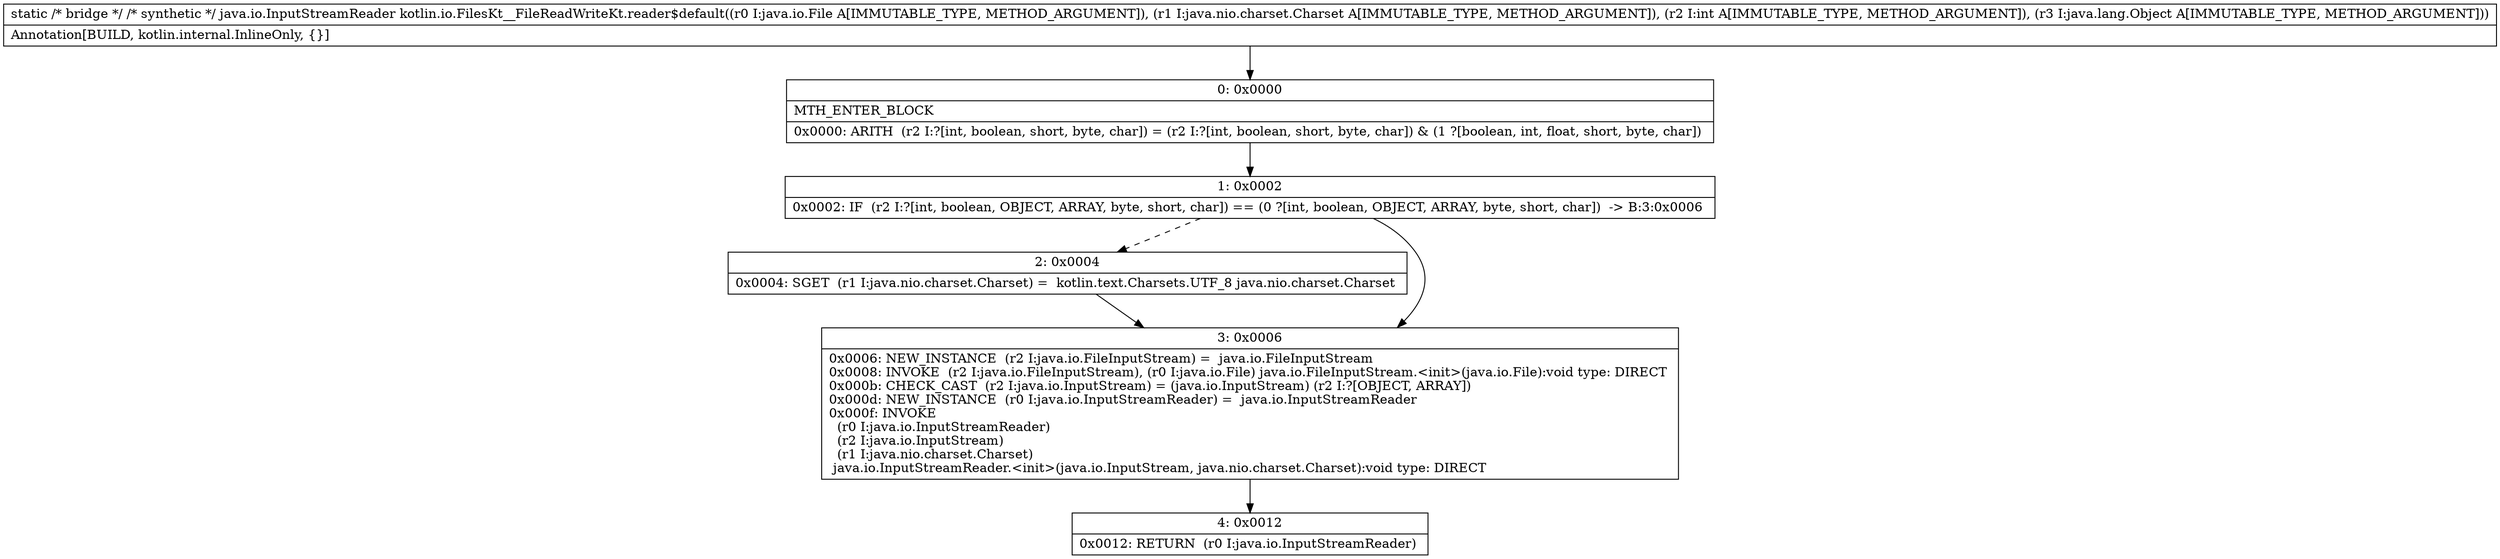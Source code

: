 digraph "CFG forkotlin.io.FilesKt__FileReadWriteKt.reader$default(Ljava\/io\/File;Ljava\/nio\/charset\/Charset;ILjava\/lang\/Object;)Ljava\/io\/InputStreamReader;" {
Node_0 [shape=record,label="{0\:\ 0x0000|MTH_ENTER_BLOCK\l|0x0000: ARITH  (r2 I:?[int, boolean, short, byte, char]) = (r2 I:?[int, boolean, short, byte, char]) & (1 ?[boolean, int, float, short, byte, char]) \l}"];
Node_1 [shape=record,label="{1\:\ 0x0002|0x0002: IF  (r2 I:?[int, boolean, OBJECT, ARRAY, byte, short, char]) == (0 ?[int, boolean, OBJECT, ARRAY, byte, short, char])  \-\> B:3:0x0006 \l}"];
Node_2 [shape=record,label="{2\:\ 0x0004|0x0004: SGET  (r1 I:java.nio.charset.Charset) =  kotlin.text.Charsets.UTF_8 java.nio.charset.Charset \l}"];
Node_3 [shape=record,label="{3\:\ 0x0006|0x0006: NEW_INSTANCE  (r2 I:java.io.FileInputStream) =  java.io.FileInputStream \l0x0008: INVOKE  (r2 I:java.io.FileInputStream), (r0 I:java.io.File) java.io.FileInputStream.\<init\>(java.io.File):void type: DIRECT \l0x000b: CHECK_CAST  (r2 I:java.io.InputStream) = (java.io.InputStream) (r2 I:?[OBJECT, ARRAY]) \l0x000d: NEW_INSTANCE  (r0 I:java.io.InputStreamReader) =  java.io.InputStreamReader \l0x000f: INVOKE  \l  (r0 I:java.io.InputStreamReader)\l  (r2 I:java.io.InputStream)\l  (r1 I:java.nio.charset.Charset)\l java.io.InputStreamReader.\<init\>(java.io.InputStream, java.nio.charset.Charset):void type: DIRECT \l}"];
Node_4 [shape=record,label="{4\:\ 0x0012|0x0012: RETURN  (r0 I:java.io.InputStreamReader) \l}"];
MethodNode[shape=record,label="{static \/* bridge *\/ \/* synthetic *\/ java.io.InputStreamReader kotlin.io.FilesKt__FileReadWriteKt.reader$default((r0 I:java.io.File A[IMMUTABLE_TYPE, METHOD_ARGUMENT]), (r1 I:java.nio.charset.Charset A[IMMUTABLE_TYPE, METHOD_ARGUMENT]), (r2 I:int A[IMMUTABLE_TYPE, METHOD_ARGUMENT]), (r3 I:java.lang.Object A[IMMUTABLE_TYPE, METHOD_ARGUMENT]))  | Annotation[BUILD, kotlin.internal.InlineOnly, \{\}]\l}"];
MethodNode -> Node_0;
Node_0 -> Node_1;
Node_1 -> Node_2[style=dashed];
Node_1 -> Node_3;
Node_2 -> Node_3;
Node_3 -> Node_4;
}

